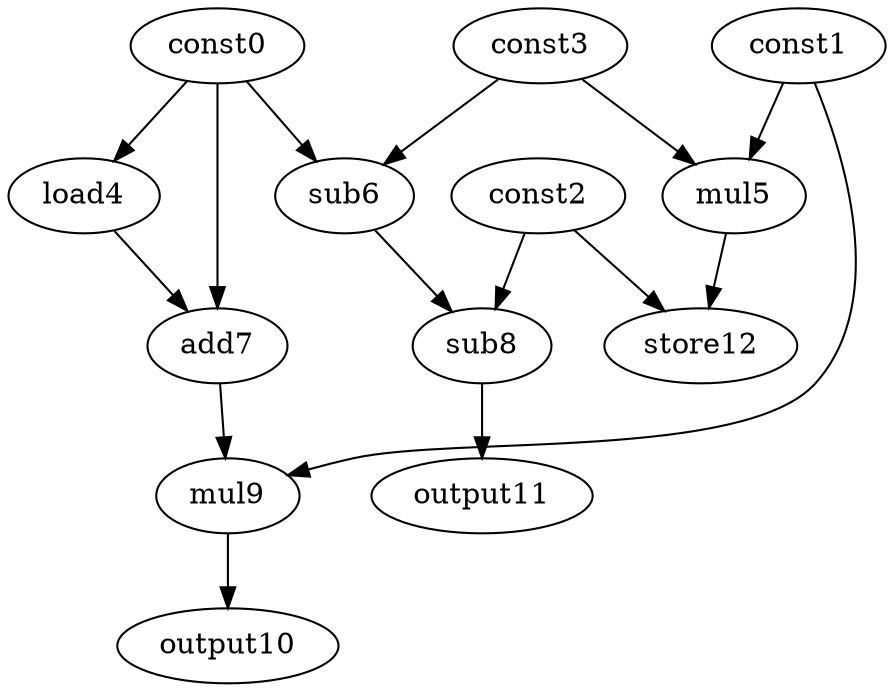 digraph G { 
const0[opcode=const]; 
const1[opcode=const]; 
const2[opcode=const]; 
const3[opcode=const]; 
load4[opcode=load]; 
mul5[opcode=mul]; 
sub6[opcode=sub]; 
add7[opcode=add]; 
sub8[opcode=sub]; 
mul9[opcode=mul]; 
output10[opcode=output]; 
output11[opcode=output]; 
store12[opcode=store]; 
const0->load4[operand=0];
const1->mul5[operand=0];
const3->mul5[operand=1];
const0->sub6[operand=0];
const3->sub6[operand=1];
const0->add7[operand=0];
load4->add7[operand=1];
const2->sub8[operand=0];
sub6->sub8[operand=1];
const2->store12[operand=0];
mul5->store12[operand=1];
add7->mul9[operand=0];
const1->mul9[operand=1];
sub8->output11[operand=0];
mul9->output10[operand=0];
}
